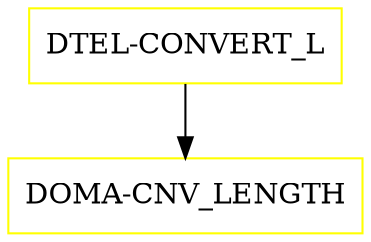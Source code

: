 digraph G {
  "DTEL-CONVERT_L" [shape=box,color=yellow];
  "DOMA-CNV_LENGTH" [shape=box,color=yellow,URL="./DOMA_CNV_LENGTH.html"];
  "DTEL-CONVERT_L" -> "DOMA-CNV_LENGTH";
}
